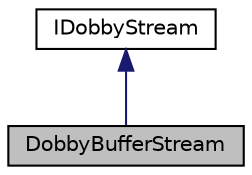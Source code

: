 digraph "DobbyBufferStream"
{
 // LATEX_PDF_SIZE
  edge [fontname="Helvetica",fontsize="10",labelfontname="Helvetica",labelfontsize="10"];
  node [fontname="Helvetica",fontsize="10",shape=record];
  Node1 [label="DobbyBufferStream",height=0.2,width=0.4,color="black", fillcolor="grey75", style="filled", fontcolor="black",tooltip="Stream that just redirects all the input to an internal memory buffer."];
  Node2 -> Node1 [dir="back",color="midnightblue",fontsize="10",style="solid",fontname="Helvetica"];
  Node2 [label="IDobbyStream",height=0.2,width=0.4,color="black", fillcolor="white", style="filled",URL="$classIDobbyStream.html",tooltip="Interface for all character streams used in the daemon."];
}

